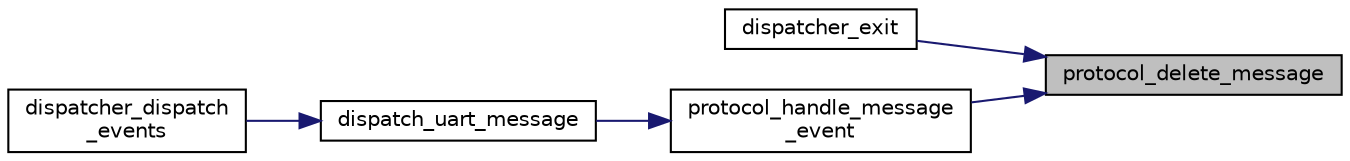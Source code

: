 digraph "protocol_delete_message"
{
 // LATEX_PDF_SIZE
  edge [fontname="Helvetica",fontsize="10",labelfontname="Helvetica",labelfontsize="10"];
  node [fontname="Helvetica",fontsize="10",shape=record];
  rankdir="RL";
  Node1 [label="protocol_delete_message",height=0.2,width=0.4,color="black", fillcolor="grey75", style="filled", fontcolor="black",tooltip="Clears the resources allocated for the given message."];
  Node1 -> Node2 [dir="back",color="midnightblue",fontsize="10",style="solid",fontname="Helvetica"];
  Node2 [label="dispatcher_exit",height=0.2,width=0.4,color="black", fillcolor="white", style="filled",URL="$group__dispatcher.html#gaf862e6e5a2905c716bf2b701d9ecabc6",tooltip="Deletes all resources allocated to the dispatcher."];
  Node1 -> Node3 [dir="back",color="midnightblue",fontsize="10",style="solid",fontname="Helvetica"];
  Node3 [label="protocol_handle_message\l_event",height=0.2,width=0.4,color="black", fillcolor="white", style="filled",URL="$group__protocol.html#gad95b6388508a373d4a38d9553abf8159",tooltip="Handles the given message by triggering associated events."];
  Node3 -> Node4 [dir="back",color="midnightblue",fontsize="10",style="solid",fontname="Helvetica"];
  Node4 [label="dispatch_uart_message",height=0.2,width=0.4,color="black", fillcolor="white", style="filled",URL="$group__dispatcher.html#ga64d6ce67a2a7c87cd0560514c546a89a",tooltip="Dispatches a uart message."];
  Node4 -> Node5 [dir="back",color="midnightblue",fontsize="10",style="solid",fontname="Helvetica"];
  Node5 [label="dispatcher_dispatch\l_events",height=0.2,width=0.4,color="black", fillcolor="white", style="filled",URL="$group__dispatcher.html#ga72c911173e2af4fbf960584448f83d8b",tooltip="Dispatches all events currently in the event queue."];
}
